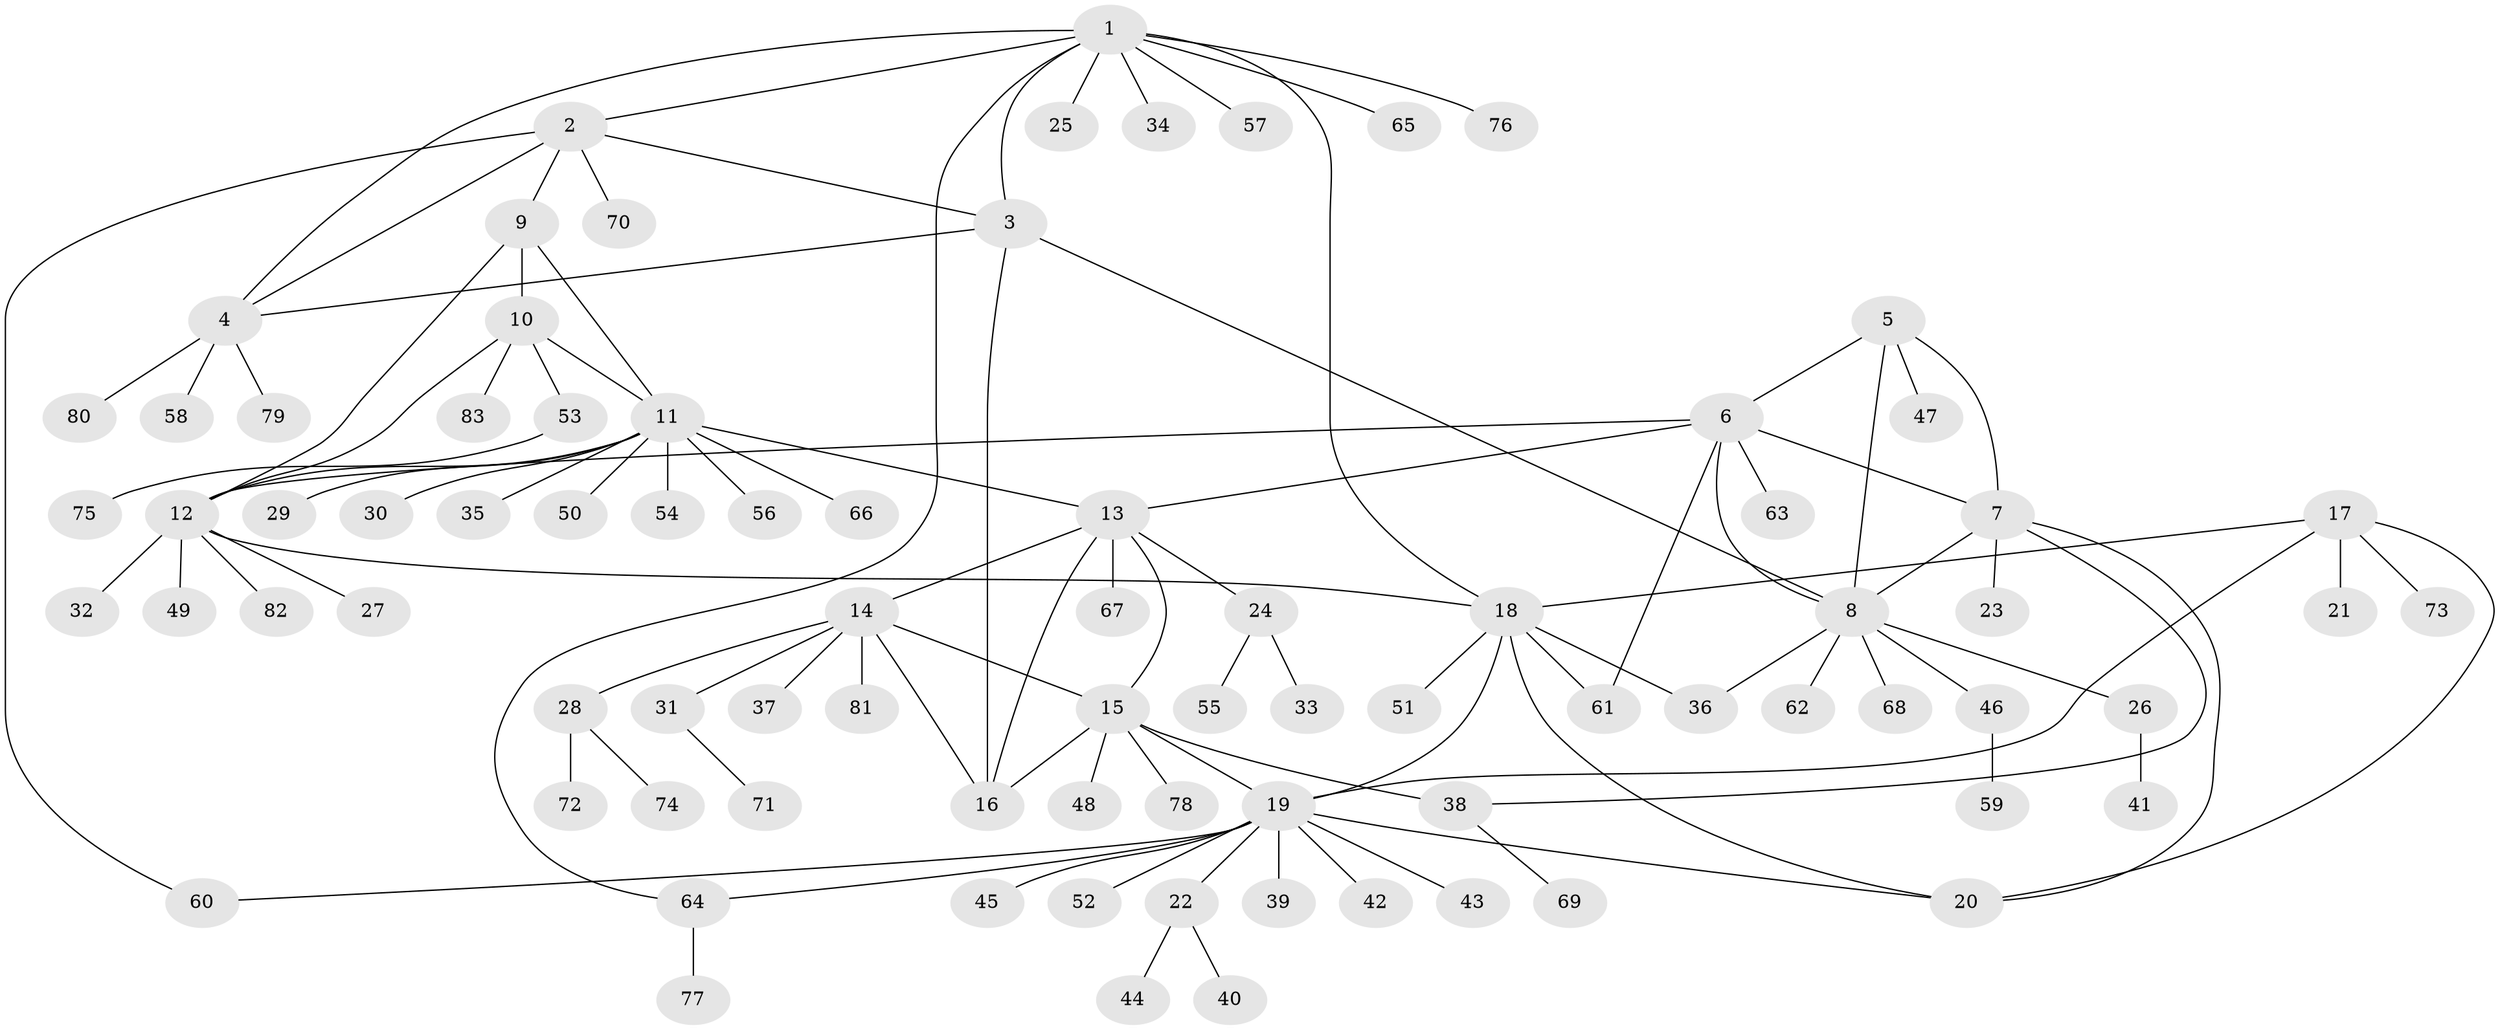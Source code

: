 // coarse degree distribution, {5: 0.017241379310344827, 11: 0.017241379310344827, 4: 0.034482758620689655, 9: 0.017241379310344827, 6: 0.017241379310344827, 14: 0.017241379310344827, 1: 0.7586206896551724, 13: 0.017241379310344827, 2: 0.06896551724137931, 8: 0.034482758620689655}
// Generated by graph-tools (version 1.1) at 2025/57/03/04/25 21:57:42]
// undirected, 83 vertices, 108 edges
graph export_dot {
graph [start="1"]
  node [color=gray90,style=filled];
  1;
  2;
  3;
  4;
  5;
  6;
  7;
  8;
  9;
  10;
  11;
  12;
  13;
  14;
  15;
  16;
  17;
  18;
  19;
  20;
  21;
  22;
  23;
  24;
  25;
  26;
  27;
  28;
  29;
  30;
  31;
  32;
  33;
  34;
  35;
  36;
  37;
  38;
  39;
  40;
  41;
  42;
  43;
  44;
  45;
  46;
  47;
  48;
  49;
  50;
  51;
  52;
  53;
  54;
  55;
  56;
  57;
  58;
  59;
  60;
  61;
  62;
  63;
  64;
  65;
  66;
  67;
  68;
  69;
  70;
  71;
  72;
  73;
  74;
  75;
  76;
  77;
  78;
  79;
  80;
  81;
  82;
  83;
  1 -- 2;
  1 -- 3;
  1 -- 4;
  1 -- 18;
  1 -- 25;
  1 -- 34;
  1 -- 57;
  1 -- 64;
  1 -- 65;
  1 -- 76;
  2 -- 3;
  2 -- 4;
  2 -- 9;
  2 -- 60;
  2 -- 70;
  3 -- 4;
  3 -- 8;
  3 -- 16;
  4 -- 58;
  4 -- 79;
  4 -- 80;
  5 -- 6;
  5 -- 7;
  5 -- 8;
  5 -- 47;
  6 -- 7;
  6 -- 8;
  6 -- 12;
  6 -- 13;
  6 -- 61;
  6 -- 63;
  7 -- 8;
  7 -- 20;
  7 -- 23;
  7 -- 38;
  8 -- 26;
  8 -- 36;
  8 -- 46;
  8 -- 62;
  8 -- 68;
  9 -- 10;
  9 -- 11;
  9 -- 12;
  10 -- 11;
  10 -- 12;
  10 -- 53;
  10 -- 83;
  11 -- 12;
  11 -- 13;
  11 -- 29;
  11 -- 30;
  11 -- 35;
  11 -- 50;
  11 -- 54;
  11 -- 56;
  11 -- 66;
  12 -- 18;
  12 -- 27;
  12 -- 32;
  12 -- 49;
  12 -- 82;
  13 -- 14;
  13 -- 15;
  13 -- 16;
  13 -- 24;
  13 -- 67;
  14 -- 15;
  14 -- 16;
  14 -- 28;
  14 -- 31;
  14 -- 37;
  14 -- 81;
  15 -- 16;
  15 -- 19;
  15 -- 38;
  15 -- 48;
  15 -- 78;
  17 -- 18;
  17 -- 19;
  17 -- 20;
  17 -- 21;
  17 -- 73;
  18 -- 19;
  18 -- 20;
  18 -- 36;
  18 -- 51;
  18 -- 61;
  19 -- 20;
  19 -- 22;
  19 -- 39;
  19 -- 42;
  19 -- 43;
  19 -- 45;
  19 -- 52;
  19 -- 60;
  19 -- 64;
  22 -- 40;
  22 -- 44;
  24 -- 33;
  24 -- 55;
  26 -- 41;
  28 -- 72;
  28 -- 74;
  31 -- 71;
  38 -- 69;
  46 -- 59;
  53 -- 75;
  64 -- 77;
}
